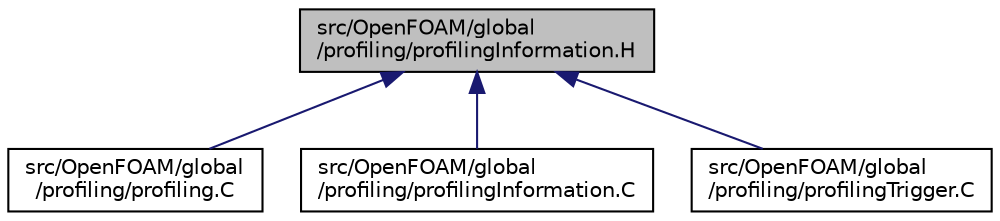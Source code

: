 digraph "src/OpenFOAM/global/profiling/profilingInformation.H"
{
  bgcolor="transparent";
  edge [fontname="Helvetica",fontsize="10",labelfontname="Helvetica",labelfontsize="10"];
  node [fontname="Helvetica",fontsize="10",shape=record];
  Node1 [label="src/OpenFOAM/global\l/profiling/profilingInformation.H",height=0.2,width=0.4,color="black", fillcolor="grey75", style="filled" fontcolor="black"];
  Node1 -> Node2 [dir="back",color="midnightblue",fontsize="10",style="solid",fontname="Helvetica"];
  Node2 [label="src/OpenFOAM/global\l/profiling/profiling.C",height=0.2,width=0.4,color="black",URL="$profiling_8C.html"];
  Node1 -> Node3 [dir="back",color="midnightblue",fontsize="10",style="solid",fontname="Helvetica"];
  Node3 [label="src/OpenFOAM/global\l/profiling/profilingInformation.C",height=0.2,width=0.4,color="black",URL="$profilingInformation_8C.html"];
  Node1 -> Node4 [dir="back",color="midnightblue",fontsize="10",style="solid",fontname="Helvetica"];
  Node4 [label="src/OpenFOAM/global\l/profiling/profilingTrigger.C",height=0.2,width=0.4,color="black",URL="$profilingTrigger_8C.html"];
}
